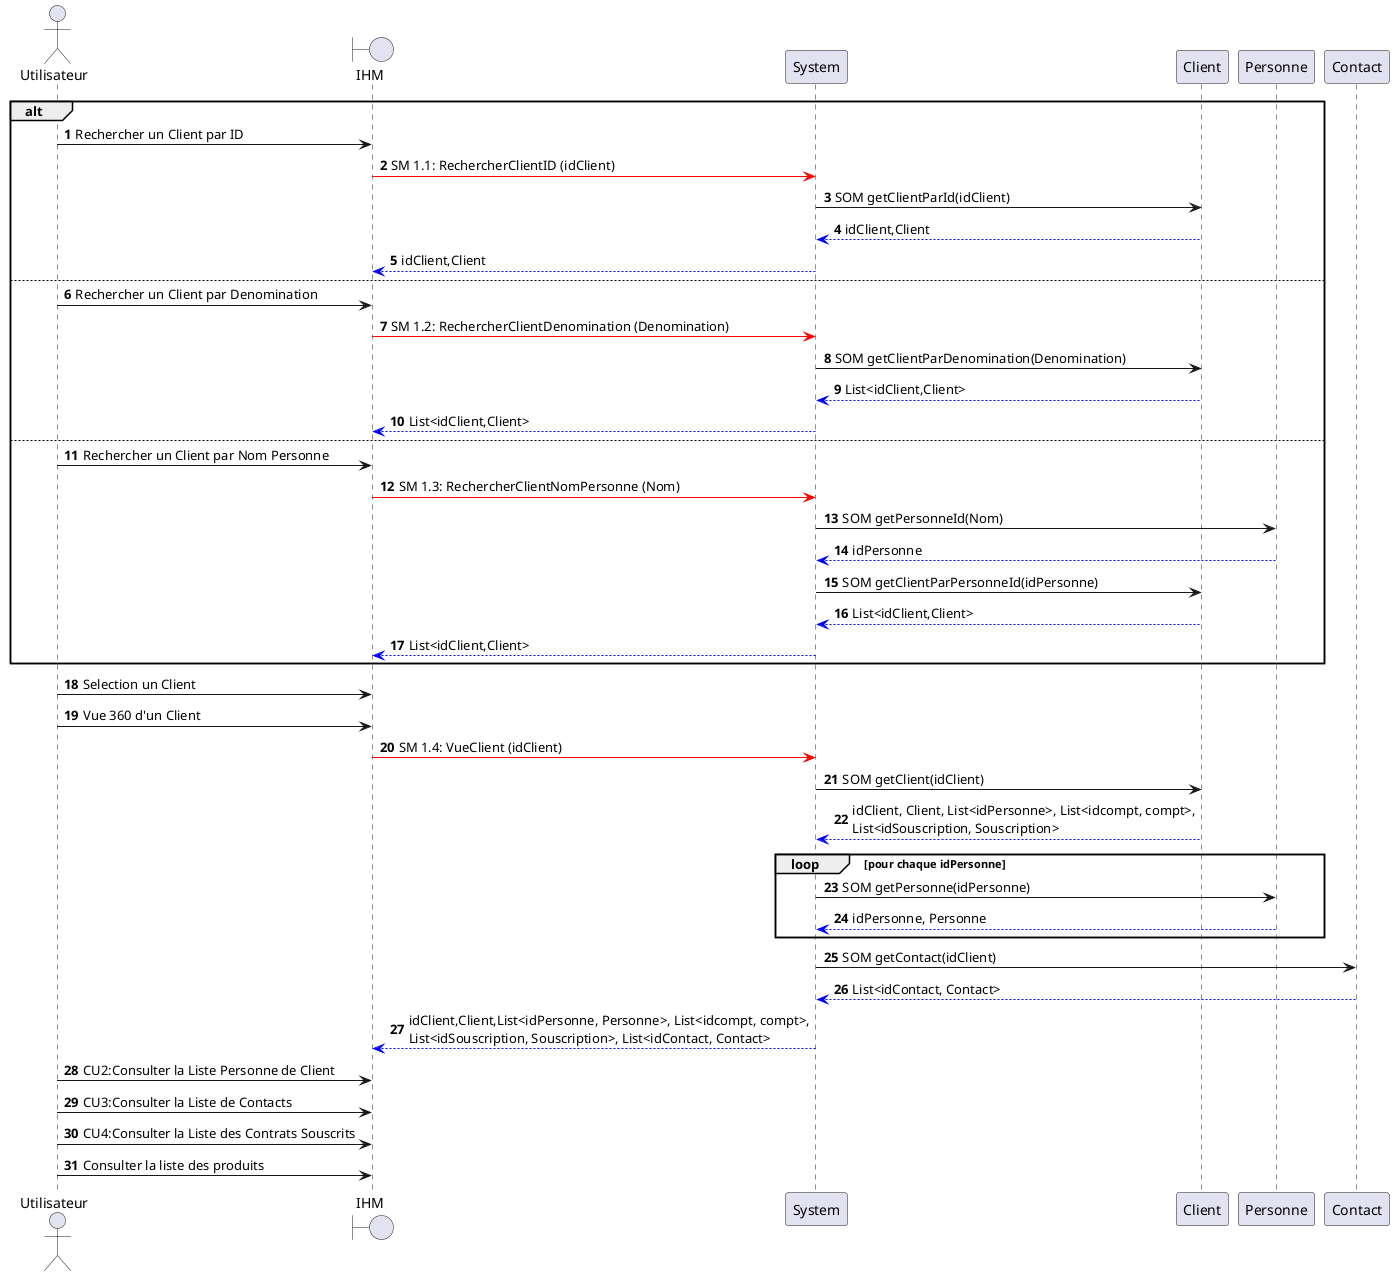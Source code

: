 @startuml
actor Utilisateur as U
boundary IHM as I
participant System as S
participant Client
participant Personne
participant Contact

autonumber

alt
    U->I: Rechercher un Client par ID
    I-[#red]>S: SM 1.1: RechercherClientID (idClient)
    S->Client : SOM getClientParId(idClient)
    Client-[#0000FF]->S: idClient,Client
    S-[#0000FF]->I: idClient,Client
    else
    U->I: Rechercher un Client par Denomination
    I-[#red]>S: SM 1.2: RechercherClientDenomination (Denomination)
    S->Client : SOM getClientParDenomination(Denomination)
    Client-[#0000FF]->S: List<idClient,Client>
    S-[#0000FF]->I: List<idClient,Client>
    else
    U->I: Rechercher un Client par Nom Personne
    I-[#red]>S: SM 1.3: RechercherClientNomPersonne (Nom)
    S->Personne : SOM getPersonneId(Nom)
    Personne-[#0000FF]->S: idPersonne
    S->Client : SOM getClientParPersonneId(idPersonne)
    Client-[#0000FF]->S: List<idClient,Client>
    S-[#0000FF]->I: List<idClient,Client>
end

U->I: Selection un Client
U->I: Vue 360 d'un Client
I-[#red]>S: SM 1.4: VueClient (idClient)
S->Client: SOM getClient(idClient)
Client-[#0000FF]->S: idClient, Client, List<idPersonne>, List<idcompt, compt>,\nList<idSouscription, Souscription>
loop pour chaque idPersonne
    S->Personne: SOM getPersonne(idPersonne)
    Personne-[#0000FF]->S: idPersonne, Personne
end
S->Contact: SOM getContact(idClient)
Contact-[#0000FF]->S: List<idContact, Contact>

S-[#0000FF]->I: idClient,Client,List<idPersonne, Personne>, List<idcompt, compt>,\nList<idSouscription, Souscription>, List<idContact, Contact>
U->I: CU2:Consulter la Liste Personne de Client
U->I: CU3:Consulter la Liste de Contacts
U->I: CU4:Consulter la Liste des Contrats Souscrits
U->I: Consulter la liste des produits

@enduml